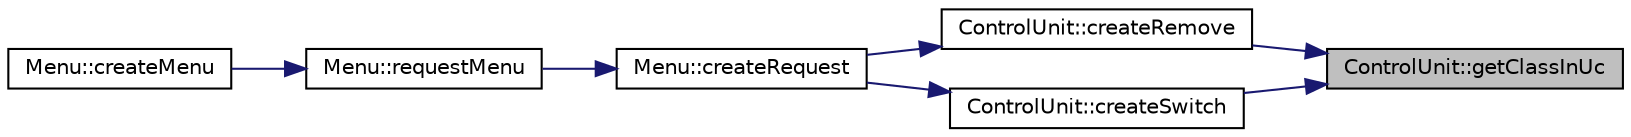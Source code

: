 digraph "ControlUnit::getClassInUc"
{
 // LATEX_PDF_SIZE
  edge [fontname="Helvetica",fontsize="10",labelfontname="Helvetica",labelfontsize="10"];
  node [fontname="Helvetica",fontsize="10",shape=record];
  rankdir="RL";
  Node1 [label="ControlUnit::getClassInUc",height=0.2,width=0.4,color="black", fillcolor="grey75", style="filled", fontcolor="black",tooltip="Gets the class of a student knowing the course."];
  Node1 -> Node2 [dir="back",color="midnightblue",fontsize="10",style="solid"];
  Node2 [label="ControlUnit::createRemove",height=0.2,width=0.4,color="black", fillcolor="white", style="filled",URL="$class_control_unit.html#a754727b2d57e9fc6fa65ec69d236ffe5",tooltip="Creates a request of type remove."];
  Node2 -> Node3 [dir="back",color="midnightblue",fontsize="10",style="solid"];
  Node3 [label="Menu::createRequest",height=0.2,width=0.4,color="black", fillcolor="white", style="filled",URL="$class_menu.html#af9a13a54ee0c86143800abd5cd33b7ef",tooltip="Enters the menu for creating request, allowing users to add, remove or switch classes."];
  Node3 -> Node4 [dir="back",color="midnightblue",fontsize="10",style="solid"];
  Node4 [label="Menu::requestMenu",height=0.2,width=0.4,color="black", fillcolor="white", style="filled",URL="$class_menu.html#a487b6f5a08f24a82956d18e9206ce605",tooltip="Enters the request menu, which allows the user to create, delete and manage requests."];
  Node4 -> Node5 [dir="back",color="midnightblue",fontsize="10",style="solid"];
  Node5 [label="Menu::createMenu",height=0.2,width=0.4,color="black", fillcolor="white", style="filled",URL="$class_menu.html#a4cf70fb5ce8bc6bfcad587d74ff644d4",tooltip="Creates the menu."];
  Node1 -> Node6 [dir="back",color="midnightblue",fontsize="10",style="solid"];
  Node6 [label="ControlUnit::createSwitch",height=0.2,width=0.4,color="black", fillcolor="white", style="filled",URL="$class_control_unit.html#ad24faea65b96b338b009177f7f3d599f",tooltip="Creates a request of type switch."];
  Node6 -> Node3 [dir="back",color="midnightblue",fontsize="10",style="solid"];
}
